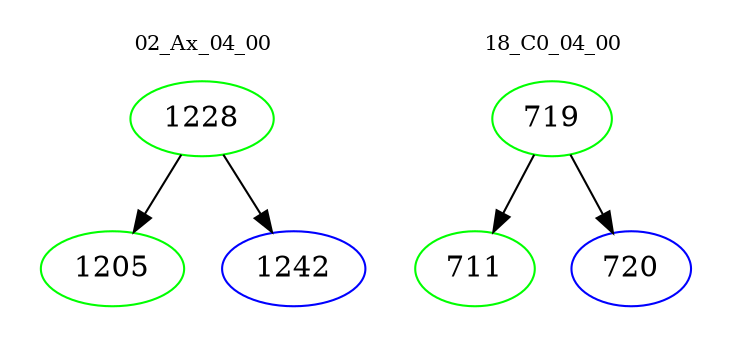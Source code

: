 digraph{
subgraph cluster_0 {
color = white
label = "02_Ax_04_00";
fontsize=10;
T0_1228 [label="1228", color="green"]
T0_1228 -> T0_1205 [color="black"]
T0_1205 [label="1205", color="green"]
T0_1228 -> T0_1242 [color="black"]
T0_1242 [label="1242", color="blue"]
}
subgraph cluster_1 {
color = white
label = "18_C0_04_00";
fontsize=10;
T1_719 [label="719", color="green"]
T1_719 -> T1_711 [color="black"]
T1_711 [label="711", color="green"]
T1_719 -> T1_720 [color="black"]
T1_720 [label="720", color="blue"]
}
}
